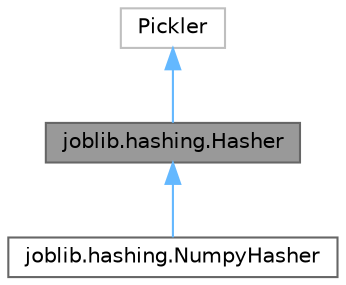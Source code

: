 digraph "joblib.hashing.Hasher"
{
 // LATEX_PDF_SIZE
  bgcolor="transparent";
  edge [fontname=Helvetica,fontsize=10,labelfontname=Helvetica,labelfontsize=10];
  node [fontname=Helvetica,fontsize=10,shape=box,height=0.2,width=0.4];
  Node1 [id="Node000001",label="joblib.hashing.Hasher",height=0.2,width=0.4,color="gray40", fillcolor="grey60", style="filled", fontcolor="black",tooltip=" "];
  Node2 -> Node1 [id="edge1_Node000001_Node000002",dir="back",color="steelblue1",style="solid",tooltip=" "];
  Node2 [id="Node000002",label="Pickler",height=0.2,width=0.4,color="grey75", fillcolor="white", style="filled",URL="$d1/deb/classPickler.html",tooltip=" "];
  Node1 -> Node3 [id="edge2_Node000001_Node000003",dir="back",color="steelblue1",style="solid",tooltip=" "];
  Node3 [id="Node000003",label="joblib.hashing.NumpyHasher",height=0.2,width=0.4,color="gray40", fillcolor="white", style="filled",URL="$d4/d89/classjoblib_1_1hashing_1_1NumpyHasher.html",tooltip=" "];
}

